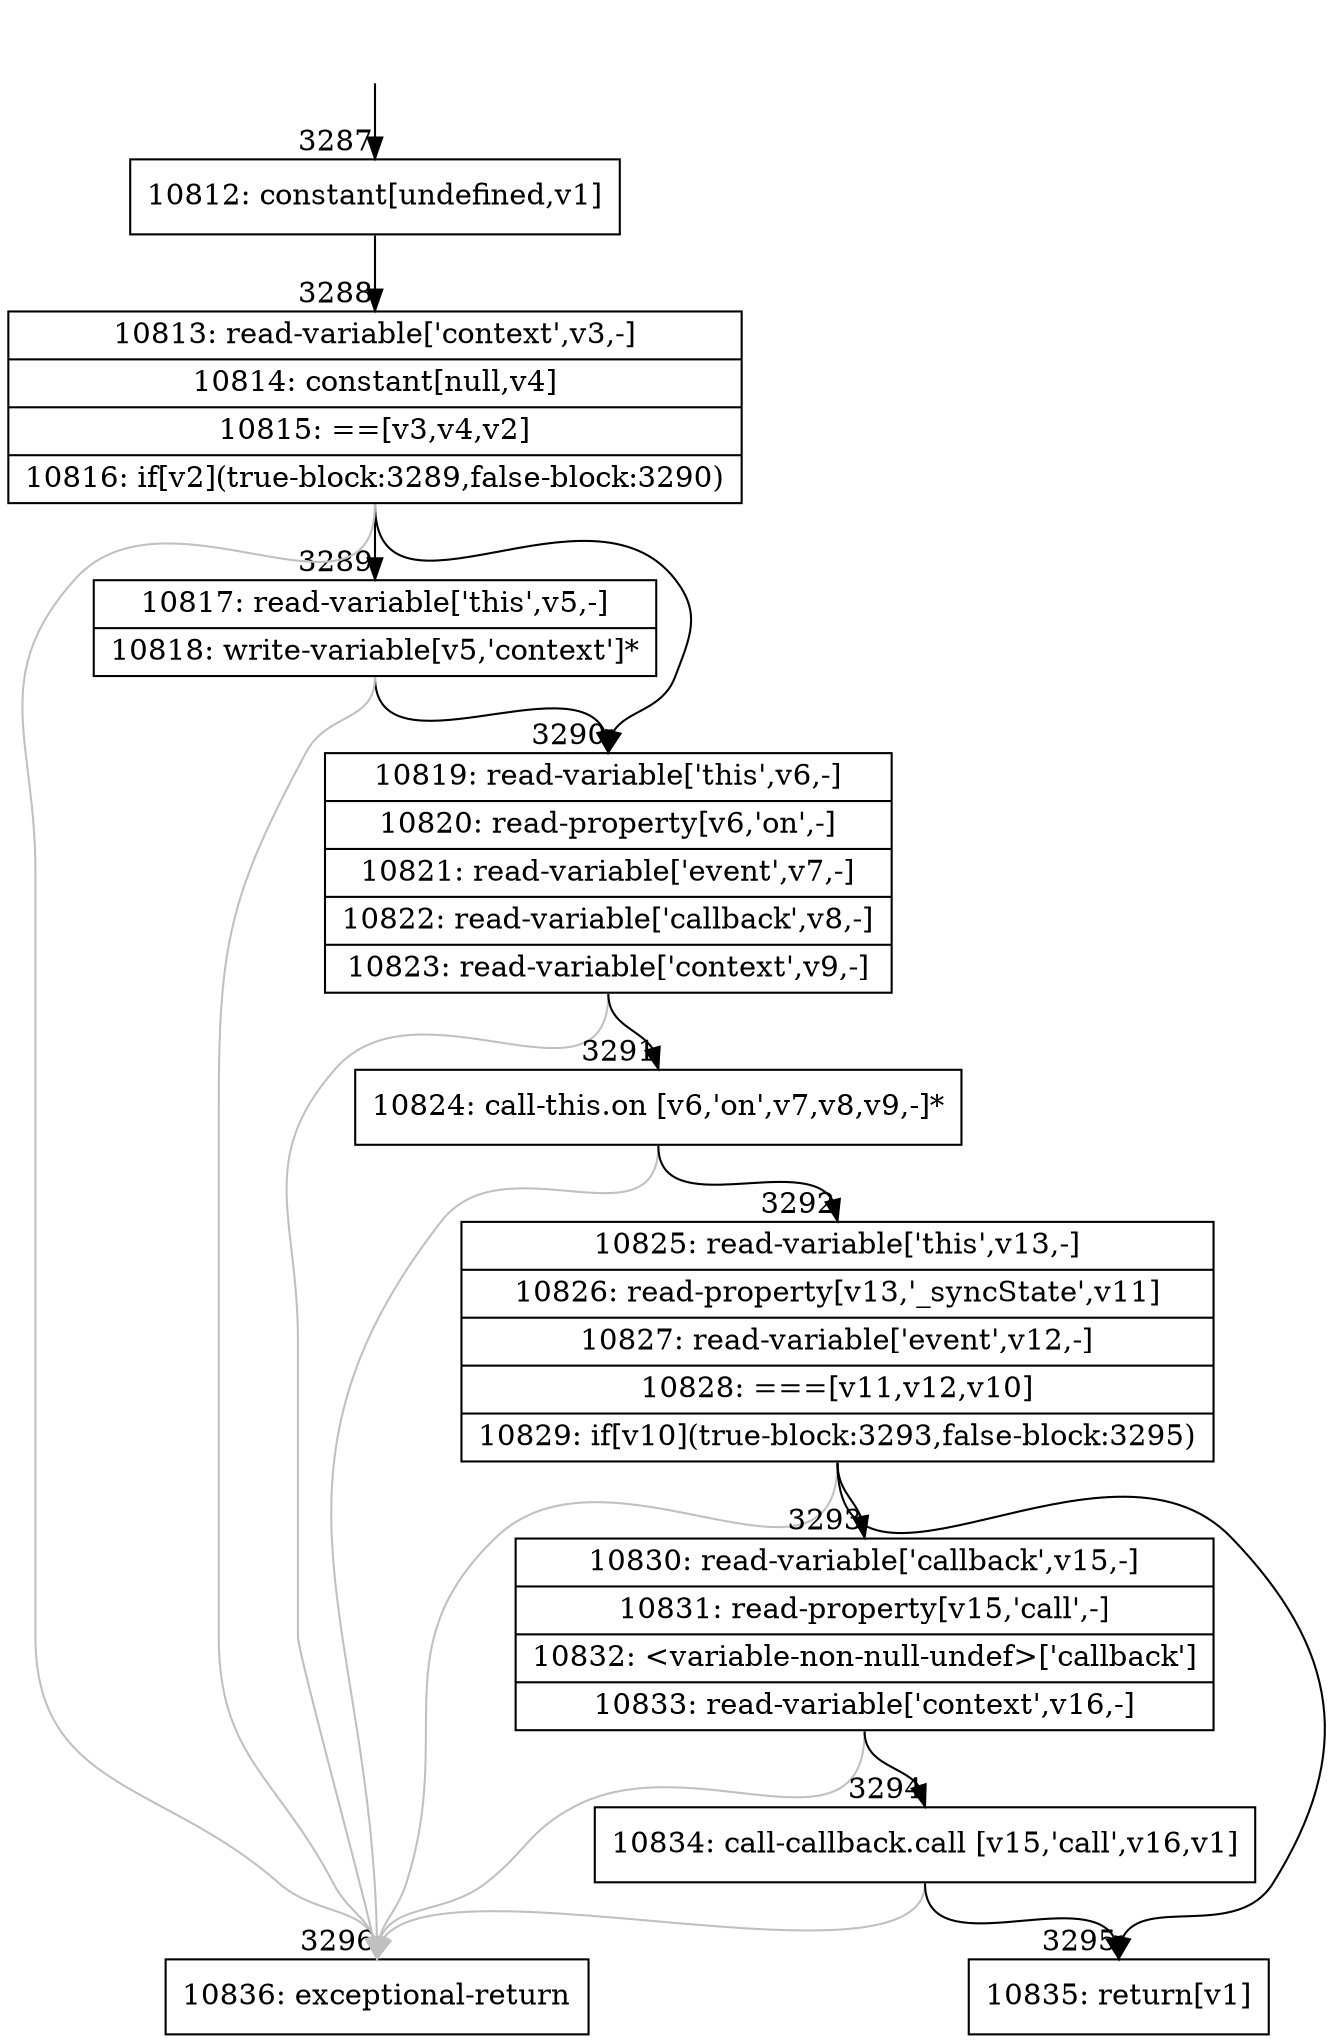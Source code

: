 digraph {
rankdir="TD"
BB_entry257[shape=none,label=""];
BB_entry257 -> BB3287 [tailport=s, headport=n, headlabel="    3287"]
BB3287 [shape=record label="{10812: constant[undefined,v1]}" ] 
BB3287 -> BB3288 [tailport=s, headport=n, headlabel="      3288"]
BB3288 [shape=record label="{10813: read-variable['context',v3,-]|10814: constant[null,v4]|10815: ==[v3,v4,v2]|10816: if[v2](true-block:3289,false-block:3290)}" ] 
BB3288 -> BB3289 [tailport=s, headport=n, headlabel="      3289"]
BB3288 -> BB3290 [tailport=s, headport=n, headlabel="      3290"]
BB3288 -> BB3296 [tailport=s, headport=n, color=gray, headlabel="      3296"]
BB3289 [shape=record label="{10817: read-variable['this',v5,-]|10818: write-variable[v5,'context']*}" ] 
BB3289 -> BB3290 [tailport=s, headport=n]
BB3289 -> BB3296 [tailport=s, headport=n, color=gray]
BB3290 [shape=record label="{10819: read-variable['this',v6,-]|10820: read-property[v6,'on',-]|10821: read-variable['event',v7,-]|10822: read-variable['callback',v8,-]|10823: read-variable['context',v9,-]}" ] 
BB3290 -> BB3291 [tailport=s, headport=n, headlabel="      3291"]
BB3290 -> BB3296 [tailport=s, headport=n, color=gray]
BB3291 [shape=record label="{10824: call-this.on [v6,'on',v7,v8,v9,-]*}" ] 
BB3291 -> BB3292 [tailport=s, headport=n, headlabel="      3292"]
BB3291 -> BB3296 [tailport=s, headport=n, color=gray]
BB3292 [shape=record label="{10825: read-variable['this',v13,-]|10826: read-property[v13,'_syncState',v11]|10827: read-variable['event',v12,-]|10828: ===[v11,v12,v10]|10829: if[v10](true-block:3293,false-block:3295)}" ] 
BB3292 -> BB3293 [tailport=s, headport=n, headlabel="      3293"]
BB3292 -> BB3295 [tailport=s, headport=n, headlabel="      3295"]
BB3292 -> BB3296 [tailport=s, headport=n, color=gray]
BB3293 [shape=record label="{10830: read-variable['callback',v15,-]|10831: read-property[v15,'call',-]|10832: \<variable-non-null-undef\>['callback']|10833: read-variable['context',v16,-]}" ] 
BB3293 -> BB3294 [tailport=s, headport=n, headlabel="      3294"]
BB3293 -> BB3296 [tailport=s, headport=n, color=gray]
BB3294 [shape=record label="{10834: call-callback.call [v15,'call',v16,v1]}" ] 
BB3294 -> BB3295 [tailport=s, headport=n]
BB3294 -> BB3296 [tailport=s, headport=n, color=gray]
BB3295 [shape=record label="{10835: return[v1]}" ] 
BB3296 [shape=record label="{10836: exceptional-return}" ] 
//#$~ 2876
}

